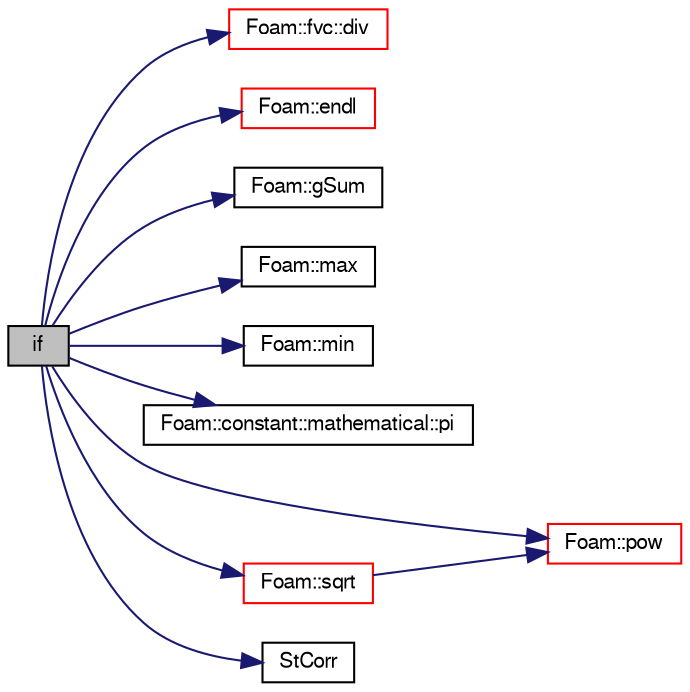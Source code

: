 digraph "if"
{
  bgcolor="transparent";
  edge [fontname="FreeSans",fontsize="10",labelfontname="FreeSans",labelfontsize="10"];
  node [fontname="FreeSans",fontsize="10",shape=record];
  rankdir="LR";
  Node3 [label="if",height=0.2,width=0.4,color="black", fillcolor="grey75", style="filled", fontcolor="black"];
  Node3 -> Node4 [color="midnightblue",fontsize="10",style="solid",fontname="FreeSans"];
  Node4 [label="Foam::fvc::div",height=0.2,width=0.4,color="red",URL="$a21134.html#a585533948ad80abfe589d920c641f251"];
  Node3 -> Node14 [color="midnightblue",fontsize="10",style="solid",fontname="FreeSans"];
  Node14 [label="Foam::endl",height=0.2,width=0.4,color="red",URL="$a21124.html#a2db8fe02a0d3909e9351bb4275b23ce4",tooltip="Add newline and flush stream. "];
  Node3 -> Node306 [color="midnightblue",fontsize="10",style="solid",fontname="FreeSans"];
  Node306 [label="Foam::gSum",height=0.2,width=0.4,color="black",URL="$a21124.html#a11b1ebb4c53ad062332767d75ca96328"];
  Node3 -> Node216 [color="midnightblue",fontsize="10",style="solid",fontname="FreeSans"];
  Node216 [label="Foam::max",height=0.2,width=0.4,color="black",URL="$a21124.html#ac993e906cf2774ae77e666bc24e81733"];
  Node3 -> Node217 [color="midnightblue",fontsize="10",style="solid",fontname="FreeSans"];
  Node217 [label="Foam::min",height=0.2,width=0.4,color="black",URL="$a21124.html#a253e112ad2d56d96230ff39ea7f442dc"];
  Node3 -> Node74 [color="midnightblue",fontsize="10",style="solid",fontname="FreeSans"];
  Node74 [label="Foam::constant::mathematical::pi",height=0.2,width=0.4,color="black",URL="$a21162.html#a731b8788a4c01586c35266c7ca4fed04"];
  Node3 -> Node117 [color="midnightblue",fontsize="10",style="solid",fontname="FreeSans"];
  Node117 [label="Foam::pow",height=0.2,width=0.4,color="red",URL="$a21124.html#a7500c8e9d27a442adc75e287de074c7c"];
  Node3 -> Node307 [color="midnightblue",fontsize="10",style="solid",fontname="FreeSans"];
  Node307 [label="Foam::sqrt",height=0.2,width=0.4,color="red",URL="$a21124.html#a8616bd62eebf2342a80222fecb1bda71"];
  Node307 -> Node117 [color="midnightblue",fontsize="10",style="solid",fontname="FreeSans"];
  Node3 -> Node308 [color="midnightblue",fontsize="10",style="solid",fontname="FreeSans"];
  Node308 [label="StCorr",height=0.2,width=0.4,color="black",URL="$a01082.html#a2345b7d151d438a7923445f8b895881a"];
}
